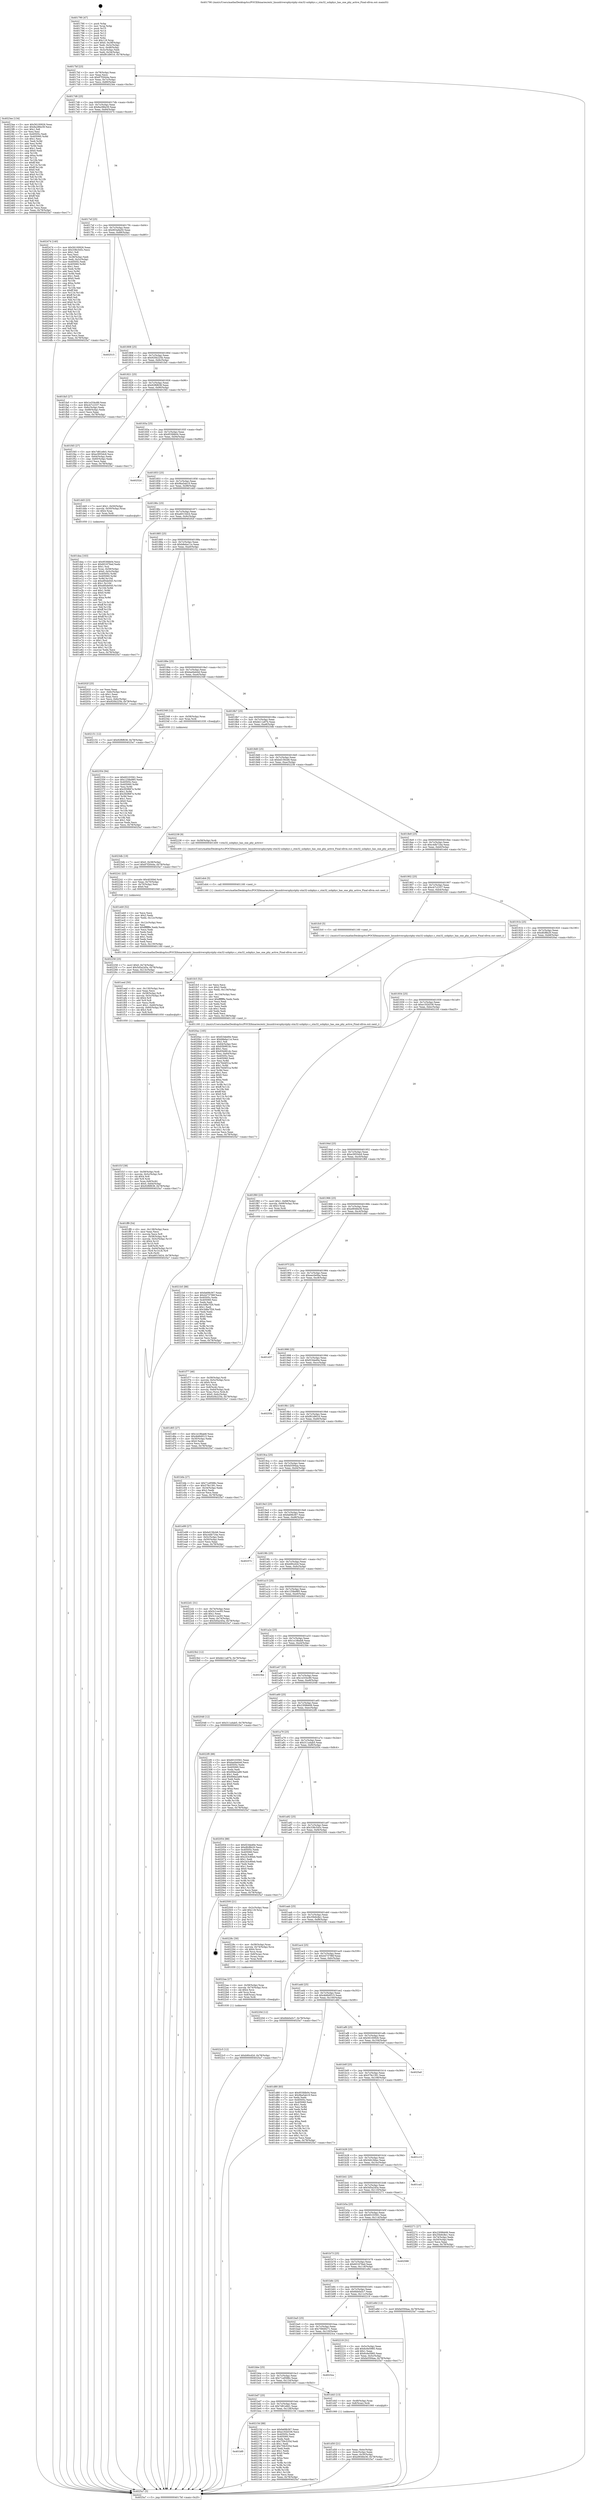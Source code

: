 digraph "0x401790" {
  label = "0x401790 (/mnt/c/Users/mathe/Desktop/tcc/POCII/binaries/extr_linuxdriversphystphy-stm32-usbphyc.c_stm32_usbphyc_has_one_phy_active_Final-ollvm.out::main(0))"
  labelloc = "t"
  node[shape=record]

  Entry [label="",width=0.3,height=0.3,shape=circle,fillcolor=black,style=filled]
  "0x4017bf" [label="{
     0x4017bf [23]\l
     | [instrs]\l
     &nbsp;&nbsp;0x4017bf \<+3\>: mov -0x78(%rbp),%eax\l
     &nbsp;&nbsp;0x4017c2 \<+2\>: mov %eax,%ecx\l
     &nbsp;&nbsp;0x4017c4 \<+6\>: sub $0x87f2644a,%ecx\l
     &nbsp;&nbsp;0x4017ca \<+3\>: mov %eax,-0x7c(%rbp)\l
     &nbsp;&nbsp;0x4017cd \<+3\>: mov %ecx,-0x80(%rbp)\l
     &nbsp;&nbsp;0x4017d0 \<+6\>: je 00000000004023ee \<main+0xc5e\>\l
  }"]
  "0x4023ee" [label="{
     0x4023ee [134]\l
     | [instrs]\l
     &nbsp;&nbsp;0x4023ee \<+5\>: mov $0x56100926,%eax\l
     &nbsp;&nbsp;0x4023f3 \<+5\>: mov $0x8a286e39,%ecx\l
     &nbsp;&nbsp;0x4023f8 \<+2\>: mov $0x1,%dl\l
     &nbsp;&nbsp;0x4023fa \<+2\>: xor %esi,%esi\l
     &nbsp;&nbsp;0x4023fc \<+7\>: mov 0x40505c,%edi\l
     &nbsp;&nbsp;0x402403 \<+8\>: mov 0x405060,%r8d\l
     &nbsp;&nbsp;0x40240b \<+3\>: sub $0x1,%esi\l
     &nbsp;&nbsp;0x40240e \<+3\>: mov %edi,%r9d\l
     &nbsp;&nbsp;0x402411 \<+3\>: add %esi,%r9d\l
     &nbsp;&nbsp;0x402414 \<+4\>: imul %r9d,%edi\l
     &nbsp;&nbsp;0x402418 \<+3\>: and $0x1,%edi\l
     &nbsp;&nbsp;0x40241b \<+3\>: cmp $0x0,%edi\l
     &nbsp;&nbsp;0x40241e \<+4\>: sete %r10b\l
     &nbsp;&nbsp;0x402422 \<+4\>: cmp $0xa,%r8d\l
     &nbsp;&nbsp;0x402426 \<+4\>: setl %r11b\l
     &nbsp;&nbsp;0x40242a \<+3\>: mov %r10b,%bl\l
     &nbsp;&nbsp;0x40242d \<+3\>: xor $0xff,%bl\l
     &nbsp;&nbsp;0x402430 \<+3\>: mov %r11b,%r14b\l
     &nbsp;&nbsp;0x402433 \<+4\>: xor $0xff,%r14b\l
     &nbsp;&nbsp;0x402437 \<+3\>: xor $0x0,%dl\l
     &nbsp;&nbsp;0x40243a \<+3\>: mov %bl,%r15b\l
     &nbsp;&nbsp;0x40243d \<+4\>: and $0x0,%r15b\l
     &nbsp;&nbsp;0x402441 \<+3\>: and %dl,%r10b\l
     &nbsp;&nbsp;0x402444 \<+3\>: mov %r14b,%r12b\l
     &nbsp;&nbsp;0x402447 \<+4\>: and $0x0,%r12b\l
     &nbsp;&nbsp;0x40244b \<+3\>: and %dl,%r11b\l
     &nbsp;&nbsp;0x40244e \<+3\>: or %r10b,%r15b\l
     &nbsp;&nbsp;0x402451 \<+3\>: or %r11b,%r12b\l
     &nbsp;&nbsp;0x402454 \<+3\>: xor %r12b,%r15b\l
     &nbsp;&nbsp;0x402457 \<+3\>: or %r14b,%bl\l
     &nbsp;&nbsp;0x40245a \<+3\>: xor $0xff,%bl\l
     &nbsp;&nbsp;0x40245d \<+3\>: or $0x0,%dl\l
     &nbsp;&nbsp;0x402460 \<+2\>: and %dl,%bl\l
     &nbsp;&nbsp;0x402462 \<+3\>: or %bl,%r15b\l
     &nbsp;&nbsp;0x402465 \<+4\>: test $0x1,%r15b\l
     &nbsp;&nbsp;0x402469 \<+3\>: cmovne %ecx,%eax\l
     &nbsp;&nbsp;0x40246c \<+3\>: mov %eax,-0x78(%rbp)\l
     &nbsp;&nbsp;0x40246f \<+5\>: jmp 00000000004025a7 \<main+0xe17\>\l
  }"]
  "0x4017d6" [label="{
     0x4017d6 [25]\l
     | [instrs]\l
     &nbsp;&nbsp;0x4017d6 \<+5\>: jmp 00000000004017db \<main+0x4b\>\l
     &nbsp;&nbsp;0x4017db \<+3\>: mov -0x7c(%rbp),%eax\l
     &nbsp;&nbsp;0x4017de \<+5\>: sub $0x8a286e39,%eax\l
     &nbsp;&nbsp;0x4017e3 \<+6\>: mov %eax,-0x84(%rbp)\l
     &nbsp;&nbsp;0x4017e9 \<+6\>: je 0000000000402474 \<main+0xce4\>\l
  }"]
  Exit [label="",width=0.3,height=0.3,shape=circle,fillcolor=black,style=filled,peripheries=2]
  "0x402474" [label="{
     0x402474 [140]\l
     | [instrs]\l
     &nbsp;&nbsp;0x402474 \<+5\>: mov $0x56100926,%eax\l
     &nbsp;&nbsp;0x402479 \<+5\>: mov $0x338c545c,%ecx\l
     &nbsp;&nbsp;0x40247e \<+2\>: mov $0x1,%dl\l
     &nbsp;&nbsp;0x402480 \<+2\>: xor %esi,%esi\l
     &nbsp;&nbsp;0x402482 \<+3\>: mov -0x38(%rbp),%edi\l
     &nbsp;&nbsp;0x402485 \<+3\>: mov %edi,-0x2c(%rbp)\l
     &nbsp;&nbsp;0x402488 \<+7\>: mov 0x40505c,%edi\l
     &nbsp;&nbsp;0x40248f \<+8\>: mov 0x405060,%r8d\l
     &nbsp;&nbsp;0x402497 \<+3\>: sub $0x1,%esi\l
     &nbsp;&nbsp;0x40249a \<+3\>: mov %edi,%r9d\l
     &nbsp;&nbsp;0x40249d \<+3\>: add %esi,%r9d\l
     &nbsp;&nbsp;0x4024a0 \<+4\>: imul %r9d,%edi\l
     &nbsp;&nbsp;0x4024a4 \<+3\>: and $0x1,%edi\l
     &nbsp;&nbsp;0x4024a7 \<+3\>: cmp $0x0,%edi\l
     &nbsp;&nbsp;0x4024aa \<+4\>: sete %r10b\l
     &nbsp;&nbsp;0x4024ae \<+4\>: cmp $0xa,%r8d\l
     &nbsp;&nbsp;0x4024b2 \<+4\>: setl %r11b\l
     &nbsp;&nbsp;0x4024b6 \<+3\>: mov %r10b,%bl\l
     &nbsp;&nbsp;0x4024b9 \<+3\>: xor $0xff,%bl\l
     &nbsp;&nbsp;0x4024bc \<+3\>: mov %r11b,%r14b\l
     &nbsp;&nbsp;0x4024bf \<+4\>: xor $0xff,%r14b\l
     &nbsp;&nbsp;0x4024c3 \<+3\>: xor $0x0,%dl\l
     &nbsp;&nbsp;0x4024c6 \<+3\>: mov %bl,%r15b\l
     &nbsp;&nbsp;0x4024c9 \<+4\>: and $0x0,%r15b\l
     &nbsp;&nbsp;0x4024cd \<+3\>: and %dl,%r10b\l
     &nbsp;&nbsp;0x4024d0 \<+3\>: mov %r14b,%r12b\l
     &nbsp;&nbsp;0x4024d3 \<+4\>: and $0x0,%r12b\l
     &nbsp;&nbsp;0x4024d7 \<+3\>: and %dl,%r11b\l
     &nbsp;&nbsp;0x4024da \<+3\>: or %r10b,%r15b\l
     &nbsp;&nbsp;0x4024dd \<+3\>: or %r11b,%r12b\l
     &nbsp;&nbsp;0x4024e0 \<+3\>: xor %r12b,%r15b\l
     &nbsp;&nbsp;0x4024e3 \<+3\>: or %r14b,%bl\l
     &nbsp;&nbsp;0x4024e6 \<+3\>: xor $0xff,%bl\l
     &nbsp;&nbsp;0x4024e9 \<+3\>: or $0x0,%dl\l
     &nbsp;&nbsp;0x4024ec \<+2\>: and %dl,%bl\l
     &nbsp;&nbsp;0x4024ee \<+3\>: or %bl,%r15b\l
     &nbsp;&nbsp;0x4024f1 \<+4\>: test $0x1,%r15b\l
     &nbsp;&nbsp;0x4024f5 \<+3\>: cmovne %ecx,%eax\l
     &nbsp;&nbsp;0x4024f8 \<+3\>: mov %eax,-0x78(%rbp)\l
     &nbsp;&nbsp;0x4024fb \<+5\>: jmp 00000000004025a7 \<main+0xe17\>\l
  }"]
  "0x4017ef" [label="{
     0x4017ef [25]\l
     | [instrs]\l
     &nbsp;&nbsp;0x4017ef \<+5\>: jmp 00000000004017f4 \<main+0x64\>\l
     &nbsp;&nbsp;0x4017f4 \<+3\>: mov -0x7c(%rbp),%eax\l
     &nbsp;&nbsp;0x4017f7 \<+5\>: sub $0x903a9a50,%eax\l
     &nbsp;&nbsp;0x4017fc \<+6\>: mov %eax,-0x88(%rbp)\l
     &nbsp;&nbsp;0x401802 \<+6\>: je 0000000000402515 \<main+0xd85\>\l
  }"]
  "0x402354" [label="{
     0x402354 [94]\l
     | [instrs]\l
     &nbsp;&nbsp;0x402354 \<+5\>: mov $0x60103561,%ecx\l
     &nbsp;&nbsp;0x402359 \<+5\>: mov $0x1258a985,%edx\l
     &nbsp;&nbsp;0x40235e \<+7\>: mov 0x40505c,%esi\l
     &nbsp;&nbsp;0x402365 \<+8\>: mov 0x405060,%r8d\l
     &nbsp;&nbsp;0x40236d \<+3\>: mov %esi,%r9d\l
     &nbsp;&nbsp;0x402370 \<+7\>: sub $0x5f2f687e,%r9d\l
     &nbsp;&nbsp;0x402377 \<+4\>: sub $0x1,%r9d\l
     &nbsp;&nbsp;0x40237b \<+7\>: add $0x5f2f687e,%r9d\l
     &nbsp;&nbsp;0x402382 \<+4\>: imul %r9d,%esi\l
     &nbsp;&nbsp;0x402386 \<+3\>: and $0x1,%esi\l
     &nbsp;&nbsp;0x402389 \<+3\>: cmp $0x0,%esi\l
     &nbsp;&nbsp;0x40238c \<+4\>: sete %r10b\l
     &nbsp;&nbsp;0x402390 \<+4\>: cmp $0xa,%r8d\l
     &nbsp;&nbsp;0x402394 \<+4\>: setl %r11b\l
     &nbsp;&nbsp;0x402398 \<+3\>: mov %r10b,%bl\l
     &nbsp;&nbsp;0x40239b \<+3\>: and %r11b,%bl\l
     &nbsp;&nbsp;0x40239e \<+3\>: xor %r11b,%r10b\l
     &nbsp;&nbsp;0x4023a1 \<+3\>: or %r10b,%bl\l
     &nbsp;&nbsp;0x4023a4 \<+3\>: test $0x1,%bl\l
     &nbsp;&nbsp;0x4023a7 \<+3\>: cmovne %edx,%ecx\l
     &nbsp;&nbsp;0x4023aa \<+3\>: mov %ecx,-0x78(%rbp)\l
     &nbsp;&nbsp;0x4023ad \<+5\>: jmp 00000000004025a7 \<main+0xe17\>\l
  }"]
  "0x402515" [label="{
     0x402515\l
  }", style=dashed]
  "0x401808" [label="{
     0x401808 [25]\l
     | [instrs]\l
     &nbsp;&nbsp;0x401808 \<+5\>: jmp 000000000040180d \<main+0x7d\>\l
     &nbsp;&nbsp;0x40180d \<+3\>: mov -0x7c(%rbp),%eax\l
     &nbsp;&nbsp;0x401810 \<+5\>: sub $0x920b225b,%eax\l
     &nbsp;&nbsp;0x401815 \<+6\>: mov %eax,-0x8c(%rbp)\l
     &nbsp;&nbsp;0x40181b \<+6\>: je 0000000000401fa5 \<main+0x815\>\l
  }"]
  "0x4022c5" [label="{
     0x4022c5 [12]\l
     | [instrs]\l
     &nbsp;&nbsp;0x4022c5 \<+7\>: movl $0xb90cd2d,-0x78(%rbp)\l
     &nbsp;&nbsp;0x4022cc \<+5\>: jmp 00000000004025a7 \<main+0xe17\>\l
  }"]
  "0x401fa5" [label="{
     0x401fa5 [27]\l
     | [instrs]\l
     &nbsp;&nbsp;0x401fa5 \<+5\>: mov $0x1e334c89,%eax\l
     &nbsp;&nbsp;0x401faa \<+5\>: mov $0xcb7c2337,%ecx\l
     &nbsp;&nbsp;0x401faf \<+3\>: mov -0x6c(%rbp),%edx\l
     &nbsp;&nbsp;0x401fb2 \<+3\>: cmp -0x68(%rbp),%edx\l
     &nbsp;&nbsp;0x401fb5 \<+3\>: cmovl %ecx,%eax\l
     &nbsp;&nbsp;0x401fb8 \<+3\>: mov %eax,-0x78(%rbp)\l
     &nbsp;&nbsp;0x401fbb \<+5\>: jmp 00000000004025a7 \<main+0xe17\>\l
  }"]
  "0x401821" [label="{
     0x401821 [25]\l
     | [instrs]\l
     &nbsp;&nbsp;0x401821 \<+5\>: jmp 0000000000401826 \<main+0x96\>\l
     &nbsp;&nbsp;0x401826 \<+3\>: mov -0x7c(%rbp),%eax\l
     &nbsp;&nbsp;0x401829 \<+5\>: sub $0x92f6f638,%eax\l
     &nbsp;&nbsp;0x40182e \<+6\>: mov %eax,-0x90(%rbp)\l
     &nbsp;&nbsp;0x401834 \<+6\>: je 0000000000401f45 \<main+0x7b5\>\l
  }"]
  "0x4022aa" [label="{
     0x4022aa [27]\l
     | [instrs]\l
     &nbsp;&nbsp;0x4022aa \<+4\>: mov -0x58(%rbp),%rax\l
     &nbsp;&nbsp;0x4022ae \<+4\>: movslq -0x74(%rbp),%rcx\l
     &nbsp;&nbsp;0x4022b2 \<+4\>: shl $0x4,%rcx\l
     &nbsp;&nbsp;0x4022b6 \<+3\>: add %rcx,%rax\l
     &nbsp;&nbsp;0x4022b9 \<+4\>: mov 0x8(%rax),%rax\l
     &nbsp;&nbsp;0x4022bd \<+3\>: mov %rax,%rdi\l
     &nbsp;&nbsp;0x4022c0 \<+5\>: call 0000000000401030 \<free@plt\>\l
     | [calls]\l
     &nbsp;&nbsp;0x401030 \{1\} (unknown)\l
  }"]
  "0x401f45" [label="{
     0x401f45 [27]\l
     | [instrs]\l
     &nbsp;&nbsp;0x401f45 \<+5\>: mov $0x7d81e8d1,%eax\l
     &nbsp;&nbsp;0x401f4a \<+5\>: mov $0xe3955dc6,%ecx\l
     &nbsp;&nbsp;0x401f4f \<+3\>: mov -0x64(%rbp),%edx\l
     &nbsp;&nbsp;0x401f52 \<+3\>: cmp -0x60(%rbp),%edx\l
     &nbsp;&nbsp;0x401f55 \<+3\>: cmovl %ecx,%eax\l
     &nbsp;&nbsp;0x401f58 \<+3\>: mov %eax,-0x78(%rbp)\l
     &nbsp;&nbsp;0x401f5b \<+5\>: jmp 00000000004025a7 \<main+0xe17\>\l
  }"]
  "0x40183a" [label="{
     0x40183a [25]\l
     | [instrs]\l
     &nbsp;&nbsp;0x40183a \<+5\>: jmp 000000000040183f \<main+0xaf\>\l
     &nbsp;&nbsp;0x40183f \<+3\>: mov -0x7c(%rbp),%eax\l
     &nbsp;&nbsp;0x401842 \<+5\>: sub $0x953fdb04,%eax\l
     &nbsp;&nbsp;0x401847 \<+6\>: mov %eax,-0x94(%rbp)\l
     &nbsp;&nbsp;0x40184d \<+6\>: je 000000000040252d \<main+0xd9d\>\l
  }"]
  "0x402258" [label="{
     0x402258 [25]\l
     | [instrs]\l
     &nbsp;&nbsp;0x402258 \<+7\>: movl $0x0,-0x74(%rbp)\l
     &nbsp;&nbsp;0x40225f \<+7\>: movl $0x5d5a245a,-0x78(%rbp)\l
     &nbsp;&nbsp;0x402266 \<+6\>: mov %eax,-0x13c(%rbp)\l
     &nbsp;&nbsp;0x40226c \<+5\>: jmp 00000000004025a7 \<main+0xe17\>\l
  }"]
  "0x40252d" [label="{
     0x40252d\l
  }", style=dashed]
  "0x401853" [label="{
     0x401853 [25]\l
     | [instrs]\l
     &nbsp;&nbsp;0x401853 \<+5\>: jmp 0000000000401858 \<main+0xc8\>\l
     &nbsp;&nbsp;0x401858 \<+3\>: mov -0x7c(%rbp),%eax\l
     &nbsp;&nbsp;0x40185b \<+5\>: sub $0x9ba5ab19,%eax\l
     &nbsp;&nbsp;0x401860 \<+6\>: mov %eax,-0x98(%rbp)\l
     &nbsp;&nbsp;0x401866 \<+6\>: je 0000000000401dd3 \<main+0x643\>\l
  }"]
  "0x402241" [label="{
     0x402241 [23]\l
     | [instrs]\l
     &nbsp;&nbsp;0x402241 \<+10\>: movabs $0x4030b6,%rdi\l
     &nbsp;&nbsp;0x40224b \<+3\>: mov %eax,-0x70(%rbp)\l
     &nbsp;&nbsp;0x40224e \<+3\>: mov -0x70(%rbp),%esi\l
     &nbsp;&nbsp;0x402251 \<+2\>: mov $0x0,%al\l
     &nbsp;&nbsp;0x402253 \<+5\>: call 0000000000401040 \<printf@plt\>\l
     | [calls]\l
     &nbsp;&nbsp;0x401040 \{1\} (unknown)\l
  }"]
  "0x401dd3" [label="{
     0x401dd3 [23]\l
     | [instrs]\l
     &nbsp;&nbsp;0x401dd3 \<+7\>: movl $0x1,-0x50(%rbp)\l
     &nbsp;&nbsp;0x401dda \<+4\>: movslq -0x50(%rbp),%rax\l
     &nbsp;&nbsp;0x401dde \<+4\>: shl $0x4,%rax\l
     &nbsp;&nbsp;0x401de2 \<+3\>: mov %rax,%rdi\l
     &nbsp;&nbsp;0x401de5 \<+5\>: call 0000000000401050 \<malloc@plt\>\l
     | [calls]\l
     &nbsp;&nbsp;0x401050 \{1\} (unknown)\l
  }"]
  "0x40186c" [label="{
     0x40186c [25]\l
     | [instrs]\l
     &nbsp;&nbsp;0x40186c \<+5\>: jmp 0000000000401871 \<main+0xe1\>\l
     &nbsp;&nbsp;0x401871 \<+3\>: mov -0x7c(%rbp),%eax\l
     &nbsp;&nbsp;0x401874 \<+5\>: sub $0xa6015d24,%eax\l
     &nbsp;&nbsp;0x401879 \<+6\>: mov %eax,-0x9c(%rbp)\l
     &nbsp;&nbsp;0x40187f \<+6\>: je 000000000040202f \<main+0x89f\>\l
  }"]
  "0x401bf0" [label="{
     0x401bf0\l
  }", style=dashed]
  "0x40202f" [label="{
     0x40202f [25]\l
     | [instrs]\l
     &nbsp;&nbsp;0x40202f \<+2\>: xor %eax,%eax\l
     &nbsp;&nbsp;0x402031 \<+3\>: mov -0x6c(%rbp),%ecx\l
     &nbsp;&nbsp;0x402034 \<+3\>: sub $0x1,%eax\l
     &nbsp;&nbsp;0x402037 \<+2\>: sub %eax,%ecx\l
     &nbsp;&nbsp;0x402039 \<+3\>: mov %ecx,-0x6c(%rbp)\l
     &nbsp;&nbsp;0x40203c \<+7\>: movl $0x920b225b,-0x78(%rbp)\l
     &nbsp;&nbsp;0x402043 \<+5\>: jmp 00000000004025a7 \<main+0xe17\>\l
  }"]
  "0x401885" [label="{
     0x401885 [25]\l
     | [instrs]\l
     &nbsp;&nbsp;0x401885 \<+5\>: jmp 000000000040188a \<main+0xfa\>\l
     &nbsp;&nbsp;0x40188a \<+3\>: mov -0x7c(%rbp),%eax\l
     &nbsp;&nbsp;0x40188d \<+5\>: sub $0xb8eba11e,%eax\l
     &nbsp;&nbsp;0x401892 \<+6\>: mov %eax,-0xa0(%rbp)\l
     &nbsp;&nbsp;0x401898 \<+6\>: je 0000000000402151 \<main+0x9c1\>\l
  }"]
  "0x40215d" [label="{
     0x40215d [88]\l
     | [instrs]\l
     &nbsp;&nbsp;0x40215d \<+5\>: mov $0xfa69b367,%eax\l
     &nbsp;&nbsp;0x402162 \<+5\>: mov $0xe192b536,%ecx\l
     &nbsp;&nbsp;0x402167 \<+7\>: mov 0x40505c,%edx\l
     &nbsp;&nbsp;0x40216e \<+7\>: mov 0x405060,%esi\l
     &nbsp;&nbsp;0x402175 \<+2\>: mov %edx,%edi\l
     &nbsp;&nbsp;0x402177 \<+6\>: sub $0x759c535d,%edi\l
     &nbsp;&nbsp;0x40217d \<+3\>: sub $0x1,%edi\l
     &nbsp;&nbsp;0x402180 \<+6\>: add $0x759c535d,%edi\l
     &nbsp;&nbsp;0x402186 \<+3\>: imul %edi,%edx\l
     &nbsp;&nbsp;0x402189 \<+3\>: and $0x1,%edx\l
     &nbsp;&nbsp;0x40218c \<+3\>: cmp $0x0,%edx\l
     &nbsp;&nbsp;0x40218f \<+4\>: sete %r8b\l
     &nbsp;&nbsp;0x402193 \<+3\>: cmp $0xa,%esi\l
     &nbsp;&nbsp;0x402196 \<+4\>: setl %r9b\l
     &nbsp;&nbsp;0x40219a \<+3\>: mov %r8b,%r10b\l
     &nbsp;&nbsp;0x40219d \<+3\>: and %r9b,%r10b\l
     &nbsp;&nbsp;0x4021a0 \<+3\>: xor %r9b,%r8b\l
     &nbsp;&nbsp;0x4021a3 \<+3\>: or %r8b,%r10b\l
     &nbsp;&nbsp;0x4021a6 \<+4\>: test $0x1,%r10b\l
     &nbsp;&nbsp;0x4021aa \<+3\>: cmovne %ecx,%eax\l
     &nbsp;&nbsp;0x4021ad \<+3\>: mov %eax,-0x78(%rbp)\l
     &nbsp;&nbsp;0x4021b0 \<+5\>: jmp 00000000004025a7 \<main+0xe17\>\l
  }"]
  "0x402151" [label="{
     0x402151 [12]\l
     | [instrs]\l
     &nbsp;&nbsp;0x402151 \<+7\>: movl $0x92f6f638,-0x78(%rbp)\l
     &nbsp;&nbsp;0x402158 \<+5\>: jmp 00000000004025a7 \<main+0xe17\>\l
  }"]
  "0x40189e" [label="{
     0x40189e [25]\l
     | [instrs]\l
     &nbsp;&nbsp;0x40189e \<+5\>: jmp 00000000004018a3 \<main+0x113\>\l
     &nbsp;&nbsp;0x4018a3 \<+3\>: mov -0x7c(%rbp),%eax\l
     &nbsp;&nbsp;0x4018a6 \<+5\>: sub $0xbad4eb4d,%eax\l
     &nbsp;&nbsp;0x4018ab \<+6\>: mov %eax,-0xa4(%rbp)\l
     &nbsp;&nbsp;0x4018b1 \<+6\>: je 0000000000402348 \<main+0xbb8\>\l
  }"]
  "0x401ff9" [label="{
     0x401ff9 [54]\l
     | [instrs]\l
     &nbsp;&nbsp;0x401ff9 \<+6\>: mov -0x138(%rbp),%ecx\l
     &nbsp;&nbsp;0x401fff \<+3\>: imul %eax,%ecx\l
     &nbsp;&nbsp;0x402002 \<+3\>: movslq %ecx,%r8\l
     &nbsp;&nbsp;0x402005 \<+4\>: mov -0x58(%rbp),%r9\l
     &nbsp;&nbsp;0x402009 \<+4\>: movslq -0x5c(%rbp),%r10\l
     &nbsp;&nbsp;0x40200d \<+4\>: shl $0x4,%r10\l
     &nbsp;&nbsp;0x402011 \<+3\>: add %r10,%r9\l
     &nbsp;&nbsp;0x402014 \<+4\>: mov 0x8(%r9),%r9\l
     &nbsp;&nbsp;0x402018 \<+4\>: movslq -0x64(%rbp),%r10\l
     &nbsp;&nbsp;0x40201c \<+4\>: mov (%r9,%r10,8),%r9\l
     &nbsp;&nbsp;0x402020 \<+3\>: mov %r8,(%r9)\l
     &nbsp;&nbsp;0x402023 \<+7\>: movl $0xa6015d24,-0x78(%rbp)\l
     &nbsp;&nbsp;0x40202a \<+5\>: jmp 00000000004025a7 \<main+0xe17\>\l
  }"]
  "0x402348" [label="{
     0x402348 [12]\l
     | [instrs]\l
     &nbsp;&nbsp;0x402348 \<+4\>: mov -0x58(%rbp),%rax\l
     &nbsp;&nbsp;0x40234c \<+3\>: mov %rax,%rdi\l
     &nbsp;&nbsp;0x40234f \<+5\>: call 0000000000401030 \<free@plt\>\l
     | [calls]\l
     &nbsp;&nbsp;0x401030 \{1\} (unknown)\l
  }"]
  "0x4018b7" [label="{
     0x4018b7 [25]\l
     | [instrs]\l
     &nbsp;&nbsp;0x4018b7 \<+5\>: jmp 00000000004018bc \<main+0x12c\>\l
     &nbsp;&nbsp;0x4018bc \<+3\>: mov -0x7c(%rbp),%eax\l
     &nbsp;&nbsp;0x4018bf \<+5\>: sub $0xbb11a87b,%eax\l
     &nbsp;&nbsp;0x4018c4 \<+6\>: mov %eax,-0xa8(%rbp)\l
     &nbsp;&nbsp;0x4018ca \<+6\>: je 00000000004023db \<main+0xc4b\>\l
  }"]
  "0x401fc5" [label="{
     0x401fc5 [52]\l
     | [instrs]\l
     &nbsp;&nbsp;0x401fc5 \<+2\>: xor %ecx,%ecx\l
     &nbsp;&nbsp;0x401fc7 \<+5\>: mov $0x2,%edx\l
     &nbsp;&nbsp;0x401fcc \<+6\>: mov %edx,-0x134(%rbp)\l
     &nbsp;&nbsp;0x401fd2 \<+1\>: cltd\l
     &nbsp;&nbsp;0x401fd3 \<+6\>: mov -0x134(%rbp),%esi\l
     &nbsp;&nbsp;0x401fd9 \<+2\>: idiv %esi\l
     &nbsp;&nbsp;0x401fdb \<+6\>: imul $0xfffffffe,%edx,%edx\l
     &nbsp;&nbsp;0x401fe1 \<+2\>: mov %ecx,%edi\l
     &nbsp;&nbsp;0x401fe3 \<+2\>: sub %edx,%edi\l
     &nbsp;&nbsp;0x401fe5 \<+2\>: mov %ecx,%edx\l
     &nbsp;&nbsp;0x401fe7 \<+3\>: sub $0x1,%edx\l
     &nbsp;&nbsp;0x401fea \<+2\>: add %edx,%edi\l
     &nbsp;&nbsp;0x401fec \<+2\>: sub %edi,%ecx\l
     &nbsp;&nbsp;0x401fee \<+6\>: mov %ecx,-0x138(%rbp)\l
     &nbsp;&nbsp;0x401ff4 \<+5\>: call 0000000000401160 \<next_i\>\l
     | [calls]\l
     &nbsp;&nbsp;0x401160 \{1\} (/mnt/c/Users/mathe/Desktop/tcc/POCII/binaries/extr_linuxdriversphystphy-stm32-usbphyc.c_stm32_usbphyc_has_one_phy_active_Final-ollvm.out::next_i)\l
  }"]
  "0x4023db" [label="{
     0x4023db [19]\l
     | [instrs]\l
     &nbsp;&nbsp;0x4023db \<+7\>: movl $0x0,-0x38(%rbp)\l
     &nbsp;&nbsp;0x4023e2 \<+7\>: movl $0x87f2644a,-0x78(%rbp)\l
     &nbsp;&nbsp;0x4023e9 \<+5\>: jmp 00000000004025a7 \<main+0xe17\>\l
  }"]
  "0x4018d0" [label="{
     0x4018d0 [25]\l
     | [instrs]\l
     &nbsp;&nbsp;0x4018d0 \<+5\>: jmp 00000000004018d5 \<main+0x145\>\l
     &nbsp;&nbsp;0x4018d5 \<+3\>: mov -0x7c(%rbp),%eax\l
     &nbsp;&nbsp;0x4018d8 \<+5\>: sub $0xbd156cb6,%eax\l
     &nbsp;&nbsp;0x4018dd \<+6\>: mov %eax,-0xac(%rbp)\l
     &nbsp;&nbsp;0x4018e3 \<+6\>: je 0000000000402238 \<main+0xaa8\>\l
  }"]
  "0x401f77" [label="{
     0x401f77 [46]\l
     | [instrs]\l
     &nbsp;&nbsp;0x401f77 \<+4\>: mov -0x58(%rbp),%rdi\l
     &nbsp;&nbsp;0x401f7b \<+4\>: movslq -0x5c(%rbp),%rcx\l
     &nbsp;&nbsp;0x401f7f \<+4\>: shl $0x4,%rcx\l
     &nbsp;&nbsp;0x401f83 \<+3\>: add %rcx,%rdi\l
     &nbsp;&nbsp;0x401f86 \<+4\>: mov 0x8(%rdi),%rcx\l
     &nbsp;&nbsp;0x401f8a \<+4\>: movslq -0x64(%rbp),%rdi\l
     &nbsp;&nbsp;0x401f8e \<+4\>: mov %rax,(%rcx,%rdi,8)\l
     &nbsp;&nbsp;0x401f92 \<+7\>: movl $0x0,-0x6c(%rbp)\l
     &nbsp;&nbsp;0x401f99 \<+7\>: movl $0x920b225b,-0x78(%rbp)\l
     &nbsp;&nbsp;0x401fa0 \<+5\>: jmp 00000000004025a7 \<main+0xe17\>\l
  }"]
  "0x402238" [label="{
     0x402238 [9]\l
     | [instrs]\l
     &nbsp;&nbsp;0x402238 \<+4\>: mov -0x58(%rbp),%rdi\l
     &nbsp;&nbsp;0x40223c \<+5\>: call 0000000000401400 \<stm32_usbphyc_has_one_phy_active\>\l
     | [calls]\l
     &nbsp;&nbsp;0x401400 \{1\} (/mnt/c/Users/mathe/Desktop/tcc/POCII/binaries/extr_linuxdriversphystphy-stm32-usbphyc.c_stm32_usbphyc_has_one_phy_active_Final-ollvm.out::stm32_usbphyc_has_one_phy_active)\l
  }"]
  "0x4018e9" [label="{
     0x4018e9 [25]\l
     | [instrs]\l
     &nbsp;&nbsp;0x4018e9 \<+5\>: jmp 00000000004018ee \<main+0x15e\>\l
     &nbsp;&nbsp;0x4018ee \<+3\>: mov -0x7c(%rbp),%eax\l
     &nbsp;&nbsp;0x4018f1 \<+5\>: sub $0xc4db724a,%eax\l
     &nbsp;&nbsp;0x4018f6 \<+6\>: mov %eax,-0xb0(%rbp)\l
     &nbsp;&nbsp;0x4018fc \<+6\>: je 0000000000401eb4 \<main+0x724\>\l
  }"]
  "0x401f1f" [label="{
     0x401f1f [38]\l
     | [instrs]\l
     &nbsp;&nbsp;0x401f1f \<+4\>: mov -0x58(%rbp),%rdi\l
     &nbsp;&nbsp;0x401f23 \<+4\>: movslq -0x5c(%rbp),%r8\l
     &nbsp;&nbsp;0x401f27 \<+4\>: shl $0x4,%r8\l
     &nbsp;&nbsp;0x401f2b \<+3\>: add %r8,%rdi\l
     &nbsp;&nbsp;0x401f2e \<+4\>: mov %rax,0x8(%rdi)\l
     &nbsp;&nbsp;0x401f32 \<+7\>: movl $0x0,-0x64(%rbp)\l
     &nbsp;&nbsp;0x401f39 \<+7\>: movl $0x92f6f638,-0x78(%rbp)\l
     &nbsp;&nbsp;0x401f40 \<+5\>: jmp 00000000004025a7 \<main+0xe17\>\l
  }"]
  "0x401eb4" [label="{
     0x401eb4 [5]\l
     | [instrs]\l
     &nbsp;&nbsp;0x401eb4 \<+5\>: call 0000000000401160 \<next_i\>\l
     | [calls]\l
     &nbsp;&nbsp;0x401160 \{1\} (/mnt/c/Users/mathe/Desktop/tcc/POCII/binaries/extr_linuxdriversphystphy-stm32-usbphyc.c_stm32_usbphyc_has_one_phy_active_Final-ollvm.out::next_i)\l
  }"]
  "0x401902" [label="{
     0x401902 [25]\l
     | [instrs]\l
     &nbsp;&nbsp;0x401902 \<+5\>: jmp 0000000000401907 \<main+0x177\>\l
     &nbsp;&nbsp;0x401907 \<+3\>: mov -0x7c(%rbp),%eax\l
     &nbsp;&nbsp;0x40190a \<+5\>: sub $0xcb7c2337,%eax\l
     &nbsp;&nbsp;0x40190f \<+6\>: mov %eax,-0xb4(%rbp)\l
     &nbsp;&nbsp;0x401915 \<+6\>: je 0000000000401fc0 \<main+0x830\>\l
  }"]
  "0x401eed" [label="{
     0x401eed [50]\l
     | [instrs]\l
     &nbsp;&nbsp;0x401eed \<+6\>: mov -0x130(%rbp),%ecx\l
     &nbsp;&nbsp;0x401ef3 \<+3\>: imul %eax,%ecx\l
     &nbsp;&nbsp;0x401ef6 \<+4\>: mov -0x58(%rbp),%r8\l
     &nbsp;&nbsp;0x401efa \<+4\>: movslq -0x5c(%rbp),%r9\l
     &nbsp;&nbsp;0x401efe \<+4\>: shl $0x4,%r9\l
     &nbsp;&nbsp;0x401f02 \<+3\>: add %r9,%r8\l
     &nbsp;&nbsp;0x401f05 \<+3\>: mov %ecx,(%r8)\l
     &nbsp;&nbsp;0x401f08 \<+7\>: movl $0x1,-0x60(%rbp)\l
     &nbsp;&nbsp;0x401f0f \<+4\>: movslq -0x60(%rbp),%r8\l
     &nbsp;&nbsp;0x401f13 \<+4\>: shl $0x3,%r8\l
     &nbsp;&nbsp;0x401f17 \<+3\>: mov %r8,%rdi\l
     &nbsp;&nbsp;0x401f1a \<+5\>: call 0000000000401050 \<malloc@plt\>\l
     | [calls]\l
     &nbsp;&nbsp;0x401050 \{1\} (unknown)\l
  }"]
  "0x401fc0" [label="{
     0x401fc0 [5]\l
     | [instrs]\l
     &nbsp;&nbsp;0x401fc0 \<+5\>: call 0000000000401160 \<next_i\>\l
     | [calls]\l
     &nbsp;&nbsp;0x401160 \{1\} (/mnt/c/Users/mathe/Desktop/tcc/POCII/binaries/extr_linuxdriversphystphy-stm32-usbphyc.c_stm32_usbphyc_has_one_phy_active_Final-ollvm.out::next_i)\l
  }"]
  "0x40191b" [label="{
     0x40191b [25]\l
     | [instrs]\l
     &nbsp;&nbsp;0x40191b \<+5\>: jmp 0000000000401920 \<main+0x190\>\l
     &nbsp;&nbsp;0x401920 \<+3\>: mov -0x7c(%rbp),%eax\l
     &nbsp;&nbsp;0x401923 \<+5\>: sub $0xdfcf8b20,%eax\l
     &nbsp;&nbsp;0x401928 \<+6\>: mov %eax,-0xb8(%rbp)\l
     &nbsp;&nbsp;0x40192e \<+6\>: je 00000000004020ac \<main+0x91c\>\l
  }"]
  "0x401eb9" [label="{
     0x401eb9 [52]\l
     | [instrs]\l
     &nbsp;&nbsp;0x401eb9 \<+2\>: xor %ecx,%ecx\l
     &nbsp;&nbsp;0x401ebb \<+5\>: mov $0x2,%edx\l
     &nbsp;&nbsp;0x401ec0 \<+6\>: mov %edx,-0x12c(%rbp)\l
     &nbsp;&nbsp;0x401ec6 \<+1\>: cltd\l
     &nbsp;&nbsp;0x401ec7 \<+6\>: mov -0x12c(%rbp),%esi\l
     &nbsp;&nbsp;0x401ecd \<+2\>: idiv %esi\l
     &nbsp;&nbsp;0x401ecf \<+6\>: imul $0xfffffffe,%edx,%edx\l
     &nbsp;&nbsp;0x401ed5 \<+2\>: mov %ecx,%edi\l
     &nbsp;&nbsp;0x401ed7 \<+2\>: sub %edx,%edi\l
     &nbsp;&nbsp;0x401ed9 \<+2\>: mov %ecx,%edx\l
     &nbsp;&nbsp;0x401edb \<+3\>: sub $0x1,%edx\l
     &nbsp;&nbsp;0x401ede \<+2\>: add %edx,%edi\l
     &nbsp;&nbsp;0x401ee0 \<+2\>: sub %edi,%ecx\l
     &nbsp;&nbsp;0x401ee2 \<+6\>: mov %ecx,-0x130(%rbp)\l
     &nbsp;&nbsp;0x401ee8 \<+5\>: call 0000000000401160 \<next_i\>\l
     | [calls]\l
     &nbsp;&nbsp;0x401160 \{1\} (/mnt/c/Users/mathe/Desktop/tcc/POCII/binaries/extr_linuxdriversphystphy-stm32-usbphyc.c_stm32_usbphyc_has_one_phy_active_Final-ollvm.out::next_i)\l
  }"]
  "0x4020ac" [label="{
     0x4020ac [165]\l
     | [instrs]\l
     &nbsp;&nbsp;0x4020ac \<+5\>: mov $0xf23ded0e,%eax\l
     &nbsp;&nbsp;0x4020b1 \<+5\>: mov $0xb8eba11e,%ecx\l
     &nbsp;&nbsp;0x4020b6 \<+2\>: mov $0x1,%dl\l
     &nbsp;&nbsp;0x4020b8 \<+3\>: mov -0x64(%rbp),%esi\l
     &nbsp;&nbsp;0x4020bb \<+6\>: sub $0x93b981dc,%esi\l
     &nbsp;&nbsp;0x4020c1 \<+3\>: add $0x1,%esi\l
     &nbsp;&nbsp;0x4020c4 \<+6\>: add $0x93b981dc,%esi\l
     &nbsp;&nbsp;0x4020ca \<+3\>: mov %esi,-0x64(%rbp)\l
     &nbsp;&nbsp;0x4020cd \<+7\>: mov 0x40505c,%esi\l
     &nbsp;&nbsp;0x4020d4 \<+7\>: mov 0x405060,%edi\l
     &nbsp;&nbsp;0x4020db \<+3\>: mov %esi,%r8d\l
     &nbsp;&nbsp;0x4020de \<+7\>: sub $0x76d4f31a,%r8d\l
     &nbsp;&nbsp;0x4020e5 \<+4\>: sub $0x1,%r8d\l
     &nbsp;&nbsp;0x4020e9 \<+7\>: add $0x76d4f31a,%r8d\l
     &nbsp;&nbsp;0x4020f0 \<+4\>: imul %r8d,%esi\l
     &nbsp;&nbsp;0x4020f4 \<+3\>: and $0x1,%esi\l
     &nbsp;&nbsp;0x4020f7 \<+3\>: cmp $0x0,%esi\l
     &nbsp;&nbsp;0x4020fa \<+4\>: sete %r9b\l
     &nbsp;&nbsp;0x4020fe \<+3\>: cmp $0xa,%edi\l
     &nbsp;&nbsp;0x402101 \<+4\>: setl %r10b\l
     &nbsp;&nbsp;0x402105 \<+3\>: mov %r9b,%r11b\l
     &nbsp;&nbsp;0x402108 \<+4\>: xor $0xff,%r11b\l
     &nbsp;&nbsp;0x40210c \<+3\>: mov %r10b,%bl\l
     &nbsp;&nbsp;0x40210f \<+3\>: xor $0xff,%bl\l
     &nbsp;&nbsp;0x402112 \<+3\>: xor $0x0,%dl\l
     &nbsp;&nbsp;0x402115 \<+3\>: mov %r11b,%r14b\l
     &nbsp;&nbsp;0x402118 \<+4\>: and $0x0,%r14b\l
     &nbsp;&nbsp;0x40211c \<+3\>: and %dl,%r9b\l
     &nbsp;&nbsp;0x40211f \<+3\>: mov %bl,%r15b\l
     &nbsp;&nbsp;0x402122 \<+4\>: and $0x0,%r15b\l
     &nbsp;&nbsp;0x402126 \<+3\>: and %dl,%r10b\l
     &nbsp;&nbsp;0x402129 \<+3\>: or %r9b,%r14b\l
     &nbsp;&nbsp;0x40212c \<+3\>: or %r10b,%r15b\l
     &nbsp;&nbsp;0x40212f \<+3\>: xor %r15b,%r14b\l
     &nbsp;&nbsp;0x402132 \<+3\>: or %bl,%r11b\l
     &nbsp;&nbsp;0x402135 \<+4\>: xor $0xff,%r11b\l
     &nbsp;&nbsp;0x402139 \<+3\>: or $0x0,%dl\l
     &nbsp;&nbsp;0x40213c \<+3\>: and %dl,%r11b\l
     &nbsp;&nbsp;0x40213f \<+3\>: or %r11b,%r14b\l
     &nbsp;&nbsp;0x402142 \<+4\>: test $0x1,%r14b\l
     &nbsp;&nbsp;0x402146 \<+3\>: cmovne %ecx,%eax\l
     &nbsp;&nbsp;0x402149 \<+3\>: mov %eax,-0x78(%rbp)\l
     &nbsp;&nbsp;0x40214c \<+5\>: jmp 00000000004025a7 \<main+0xe17\>\l
  }"]
  "0x401934" [label="{
     0x401934 [25]\l
     | [instrs]\l
     &nbsp;&nbsp;0x401934 \<+5\>: jmp 0000000000401939 \<main+0x1a9\>\l
     &nbsp;&nbsp;0x401939 \<+3\>: mov -0x7c(%rbp),%eax\l
     &nbsp;&nbsp;0x40193c \<+5\>: sub $0xe192b536,%eax\l
     &nbsp;&nbsp;0x401941 \<+6\>: mov %eax,-0xbc(%rbp)\l
     &nbsp;&nbsp;0x401947 \<+6\>: je 00000000004021b5 \<main+0xa25\>\l
  }"]
  "0x401dea" [label="{
     0x401dea [163]\l
     | [instrs]\l
     &nbsp;&nbsp;0x401dea \<+5\>: mov $0x953fdb04,%ecx\l
     &nbsp;&nbsp;0x401def \<+5\>: mov $0x601676ed,%edx\l
     &nbsp;&nbsp;0x401df4 \<+3\>: mov $0x1,%sil\l
     &nbsp;&nbsp;0x401df7 \<+4\>: mov %rax,-0x58(%rbp)\l
     &nbsp;&nbsp;0x401dfb \<+7\>: movl $0x0,-0x5c(%rbp)\l
     &nbsp;&nbsp;0x401e02 \<+8\>: mov 0x40505c,%r8d\l
     &nbsp;&nbsp;0x401e0a \<+8\>: mov 0x405060,%r9d\l
     &nbsp;&nbsp;0x401e12 \<+3\>: mov %r8d,%r10d\l
     &nbsp;&nbsp;0x401e15 \<+7\>: sub $0xe85de045,%r10d\l
     &nbsp;&nbsp;0x401e1c \<+4\>: sub $0x1,%r10d\l
     &nbsp;&nbsp;0x401e20 \<+7\>: add $0xe85de045,%r10d\l
     &nbsp;&nbsp;0x401e27 \<+4\>: imul %r10d,%r8d\l
     &nbsp;&nbsp;0x401e2b \<+4\>: and $0x1,%r8d\l
     &nbsp;&nbsp;0x401e2f \<+4\>: cmp $0x0,%r8d\l
     &nbsp;&nbsp;0x401e33 \<+4\>: sete %r11b\l
     &nbsp;&nbsp;0x401e37 \<+4\>: cmp $0xa,%r9d\l
     &nbsp;&nbsp;0x401e3b \<+3\>: setl %bl\l
     &nbsp;&nbsp;0x401e3e \<+3\>: mov %r11b,%r14b\l
     &nbsp;&nbsp;0x401e41 \<+4\>: xor $0xff,%r14b\l
     &nbsp;&nbsp;0x401e45 \<+3\>: mov %bl,%r15b\l
     &nbsp;&nbsp;0x401e48 \<+4\>: xor $0xff,%r15b\l
     &nbsp;&nbsp;0x401e4c \<+4\>: xor $0x1,%sil\l
     &nbsp;&nbsp;0x401e50 \<+3\>: mov %r14b,%r12b\l
     &nbsp;&nbsp;0x401e53 \<+4\>: and $0xff,%r12b\l
     &nbsp;&nbsp;0x401e57 \<+3\>: and %sil,%r11b\l
     &nbsp;&nbsp;0x401e5a \<+3\>: mov %r15b,%r13b\l
     &nbsp;&nbsp;0x401e5d \<+4\>: and $0xff,%r13b\l
     &nbsp;&nbsp;0x401e61 \<+3\>: and %sil,%bl\l
     &nbsp;&nbsp;0x401e64 \<+3\>: or %r11b,%r12b\l
     &nbsp;&nbsp;0x401e67 \<+3\>: or %bl,%r13b\l
     &nbsp;&nbsp;0x401e6a \<+3\>: xor %r13b,%r12b\l
     &nbsp;&nbsp;0x401e6d \<+3\>: or %r15b,%r14b\l
     &nbsp;&nbsp;0x401e70 \<+4\>: xor $0xff,%r14b\l
     &nbsp;&nbsp;0x401e74 \<+4\>: or $0x1,%sil\l
     &nbsp;&nbsp;0x401e78 \<+3\>: and %sil,%r14b\l
     &nbsp;&nbsp;0x401e7b \<+3\>: or %r14b,%r12b\l
     &nbsp;&nbsp;0x401e7e \<+4\>: test $0x1,%r12b\l
     &nbsp;&nbsp;0x401e82 \<+3\>: cmovne %edx,%ecx\l
     &nbsp;&nbsp;0x401e85 \<+3\>: mov %ecx,-0x78(%rbp)\l
     &nbsp;&nbsp;0x401e88 \<+5\>: jmp 00000000004025a7 \<main+0xe17\>\l
  }"]
  "0x4021b5" [label="{
     0x4021b5 [88]\l
     | [instrs]\l
     &nbsp;&nbsp;0x4021b5 \<+5\>: mov $0xfa69b367,%eax\l
     &nbsp;&nbsp;0x4021ba \<+5\>: mov $0x4473796f,%ecx\l
     &nbsp;&nbsp;0x4021bf \<+7\>: mov 0x40505c,%edx\l
     &nbsp;&nbsp;0x4021c6 \<+7\>: mov 0x405060,%esi\l
     &nbsp;&nbsp;0x4021cd \<+2\>: mov %edx,%edi\l
     &nbsp;&nbsp;0x4021cf \<+6\>: add $0x3d8a7f26,%edi\l
     &nbsp;&nbsp;0x4021d5 \<+3\>: sub $0x1,%edi\l
     &nbsp;&nbsp;0x4021d8 \<+6\>: sub $0x3d8a7f26,%edi\l
     &nbsp;&nbsp;0x4021de \<+3\>: imul %edi,%edx\l
     &nbsp;&nbsp;0x4021e1 \<+3\>: and $0x1,%edx\l
     &nbsp;&nbsp;0x4021e4 \<+3\>: cmp $0x0,%edx\l
     &nbsp;&nbsp;0x4021e7 \<+4\>: sete %r8b\l
     &nbsp;&nbsp;0x4021eb \<+3\>: cmp $0xa,%esi\l
     &nbsp;&nbsp;0x4021ee \<+4\>: setl %r9b\l
     &nbsp;&nbsp;0x4021f2 \<+3\>: mov %r8b,%r10b\l
     &nbsp;&nbsp;0x4021f5 \<+3\>: and %r9b,%r10b\l
     &nbsp;&nbsp;0x4021f8 \<+3\>: xor %r9b,%r8b\l
     &nbsp;&nbsp;0x4021fb \<+3\>: or %r8b,%r10b\l
     &nbsp;&nbsp;0x4021fe \<+4\>: test $0x1,%r10b\l
     &nbsp;&nbsp;0x402202 \<+3\>: cmovne %ecx,%eax\l
     &nbsp;&nbsp;0x402205 \<+3\>: mov %eax,-0x78(%rbp)\l
     &nbsp;&nbsp;0x402208 \<+5\>: jmp 00000000004025a7 \<main+0xe17\>\l
  }"]
  "0x40194d" [label="{
     0x40194d [25]\l
     | [instrs]\l
     &nbsp;&nbsp;0x40194d \<+5\>: jmp 0000000000401952 \<main+0x1c2\>\l
     &nbsp;&nbsp;0x401952 \<+3\>: mov -0x7c(%rbp),%eax\l
     &nbsp;&nbsp;0x401955 \<+5\>: sub $0xe3955dc6,%eax\l
     &nbsp;&nbsp;0x40195a \<+6\>: mov %eax,-0xc0(%rbp)\l
     &nbsp;&nbsp;0x401960 \<+6\>: je 0000000000401f60 \<main+0x7d0\>\l
  }"]
  "0x401d50" [label="{
     0x401d50 [21]\l
     | [instrs]\l
     &nbsp;&nbsp;0x401d50 \<+3\>: mov %eax,-0x4c(%rbp)\l
     &nbsp;&nbsp;0x401d53 \<+3\>: mov -0x4c(%rbp),%eax\l
     &nbsp;&nbsp;0x401d56 \<+3\>: mov %eax,-0x30(%rbp)\l
     &nbsp;&nbsp;0x401d59 \<+7\>: movl $0xe9046e36,-0x78(%rbp)\l
     &nbsp;&nbsp;0x401d60 \<+5\>: jmp 00000000004025a7 \<main+0xe17\>\l
  }"]
  "0x401f60" [label="{
     0x401f60 [23]\l
     | [instrs]\l
     &nbsp;&nbsp;0x401f60 \<+7\>: movl $0x1,-0x68(%rbp)\l
     &nbsp;&nbsp;0x401f67 \<+4\>: movslq -0x68(%rbp),%rax\l
     &nbsp;&nbsp;0x401f6b \<+4\>: shl $0x3,%rax\l
     &nbsp;&nbsp;0x401f6f \<+3\>: mov %rax,%rdi\l
     &nbsp;&nbsp;0x401f72 \<+5\>: call 0000000000401050 \<malloc@plt\>\l
     | [calls]\l
     &nbsp;&nbsp;0x401050 \{1\} (unknown)\l
  }"]
  "0x401966" [label="{
     0x401966 [25]\l
     | [instrs]\l
     &nbsp;&nbsp;0x401966 \<+5\>: jmp 000000000040196b \<main+0x1db\>\l
     &nbsp;&nbsp;0x40196b \<+3\>: mov -0x7c(%rbp),%eax\l
     &nbsp;&nbsp;0x40196e \<+5\>: sub $0xe9046e36,%eax\l
     &nbsp;&nbsp;0x401973 \<+6\>: mov %eax,-0xc4(%rbp)\l
     &nbsp;&nbsp;0x401979 \<+6\>: je 0000000000401d65 \<main+0x5d5\>\l
  }"]
  "0x401bd7" [label="{
     0x401bd7 [25]\l
     | [instrs]\l
     &nbsp;&nbsp;0x401bd7 \<+5\>: jmp 0000000000401bdc \<main+0x44c\>\l
     &nbsp;&nbsp;0x401bdc \<+3\>: mov -0x7c(%rbp),%eax\l
     &nbsp;&nbsp;0x401bdf \<+5\>: sub $0x7d81e8d1,%eax\l
     &nbsp;&nbsp;0x401be4 \<+6\>: mov %eax,-0x128(%rbp)\l
     &nbsp;&nbsp;0x401bea \<+6\>: je 000000000040215d \<main+0x9cd\>\l
  }"]
  "0x401d65" [label="{
     0x401d65 [27]\l
     | [instrs]\l
     &nbsp;&nbsp;0x401d65 \<+5\>: mov $0x1e18bab8,%eax\l
     &nbsp;&nbsp;0x401d6a \<+5\>: mov $0x4b6b9515,%ecx\l
     &nbsp;&nbsp;0x401d6f \<+3\>: mov -0x30(%rbp),%edx\l
     &nbsp;&nbsp;0x401d72 \<+3\>: cmp $0x0,%edx\l
     &nbsp;&nbsp;0x401d75 \<+3\>: cmove %ecx,%eax\l
     &nbsp;&nbsp;0x401d78 \<+3\>: mov %eax,-0x78(%rbp)\l
     &nbsp;&nbsp;0x401d7b \<+5\>: jmp 00000000004025a7 \<main+0xe17\>\l
  }"]
  "0x40197f" [label="{
     0x40197f [25]\l
     | [instrs]\l
     &nbsp;&nbsp;0x40197f \<+5\>: jmp 0000000000401984 \<main+0x1f4\>\l
     &nbsp;&nbsp;0x401984 \<+3\>: mov -0x7c(%rbp),%eax\l
     &nbsp;&nbsp;0x401987 \<+5\>: sub $0xeec0e0ba,%eax\l
     &nbsp;&nbsp;0x40198c \<+6\>: mov %eax,-0xc8(%rbp)\l
     &nbsp;&nbsp;0x401992 \<+6\>: je 0000000000401d37 \<main+0x5a7\>\l
  }"]
  "0x401d43" [label="{
     0x401d43 [13]\l
     | [instrs]\l
     &nbsp;&nbsp;0x401d43 \<+4\>: mov -0x48(%rbp),%rax\l
     &nbsp;&nbsp;0x401d47 \<+4\>: mov 0x8(%rax),%rdi\l
     &nbsp;&nbsp;0x401d4b \<+5\>: call 0000000000401060 \<atoi@plt\>\l
     | [calls]\l
     &nbsp;&nbsp;0x401060 \{1\} (unknown)\l
  }"]
  "0x401d37" [label="{
     0x401d37\l
  }", style=dashed]
  "0x401998" [label="{
     0x401998 [25]\l
     | [instrs]\l
     &nbsp;&nbsp;0x401998 \<+5\>: jmp 000000000040199d \<main+0x20d\>\l
     &nbsp;&nbsp;0x40199d \<+3\>: mov -0x7c(%rbp),%eax\l
     &nbsp;&nbsp;0x4019a0 \<+5\>: sub $0xf23ded0e,%eax\l
     &nbsp;&nbsp;0x4019a5 \<+6\>: mov %eax,-0xcc(%rbp)\l
     &nbsp;&nbsp;0x4019ab \<+6\>: je 000000000040255b \<main+0xdcb\>\l
  }"]
  "0x401bbe" [label="{
     0x401bbe [25]\l
     | [instrs]\l
     &nbsp;&nbsp;0x401bbe \<+5\>: jmp 0000000000401bc3 \<main+0x433\>\l
     &nbsp;&nbsp;0x401bc3 \<+3\>: mov -0x7c(%rbp),%eax\l
     &nbsp;&nbsp;0x401bc6 \<+5\>: sub $0x71a9588c,%eax\l
     &nbsp;&nbsp;0x401bcb \<+6\>: mov %eax,-0x124(%rbp)\l
     &nbsp;&nbsp;0x401bd1 \<+6\>: je 0000000000401d43 \<main+0x5b3\>\l
  }"]
  "0x40255b" [label="{
     0x40255b\l
  }", style=dashed]
  "0x4019b1" [label="{
     0x4019b1 [25]\l
     | [instrs]\l
     &nbsp;&nbsp;0x4019b1 \<+5\>: jmp 00000000004019b6 \<main+0x226\>\l
     &nbsp;&nbsp;0x4019b6 \<+3\>: mov -0x7c(%rbp),%eax\l
     &nbsp;&nbsp;0x4019b9 \<+5\>: sub $0xf91d9016,%eax\l
     &nbsp;&nbsp;0x4019be \<+6\>: mov %eax,-0xd0(%rbp)\l
     &nbsp;&nbsp;0x4019c4 \<+6\>: je 0000000000401bfa \<main+0x46a\>\l
  }"]
  "0x4023ca" [label="{
     0x4023ca\l
  }", style=dashed]
  "0x401bfa" [label="{
     0x401bfa [27]\l
     | [instrs]\l
     &nbsp;&nbsp;0x401bfa \<+5\>: mov $0x71a9588c,%eax\l
     &nbsp;&nbsp;0x401bff \<+5\>: mov $0x57fe1391,%ecx\l
     &nbsp;&nbsp;0x401c04 \<+3\>: mov -0x34(%rbp),%edx\l
     &nbsp;&nbsp;0x401c07 \<+3\>: cmp $0x2,%edx\l
     &nbsp;&nbsp;0x401c0a \<+3\>: cmovne %ecx,%eax\l
     &nbsp;&nbsp;0x401c0d \<+3\>: mov %eax,-0x78(%rbp)\l
     &nbsp;&nbsp;0x401c10 \<+5\>: jmp 00000000004025a7 \<main+0xe17\>\l
  }"]
  "0x4019ca" [label="{
     0x4019ca [25]\l
     | [instrs]\l
     &nbsp;&nbsp;0x4019ca \<+5\>: jmp 00000000004019cf \<main+0x23f\>\l
     &nbsp;&nbsp;0x4019cf \<+3\>: mov -0x7c(%rbp),%eax\l
     &nbsp;&nbsp;0x4019d2 \<+5\>: sub $0xfa5594aa,%eax\l
     &nbsp;&nbsp;0x4019d7 \<+6\>: mov %eax,-0xd4(%rbp)\l
     &nbsp;&nbsp;0x4019dd \<+6\>: je 0000000000401e99 \<main+0x709\>\l
  }"]
  "0x4025a7" [label="{
     0x4025a7 [5]\l
     | [instrs]\l
     &nbsp;&nbsp;0x4025a7 \<+5\>: jmp 00000000004017bf \<main+0x2f\>\l
  }"]
  "0x401790" [label="{
     0x401790 [47]\l
     | [instrs]\l
     &nbsp;&nbsp;0x401790 \<+1\>: push %rbp\l
     &nbsp;&nbsp;0x401791 \<+3\>: mov %rsp,%rbp\l
     &nbsp;&nbsp;0x401794 \<+2\>: push %r15\l
     &nbsp;&nbsp;0x401796 \<+2\>: push %r14\l
     &nbsp;&nbsp;0x401798 \<+2\>: push %r13\l
     &nbsp;&nbsp;0x40179a \<+2\>: push %r12\l
     &nbsp;&nbsp;0x40179c \<+1\>: push %rbx\l
     &nbsp;&nbsp;0x40179d \<+7\>: sub $0x118,%rsp\l
     &nbsp;&nbsp;0x4017a4 \<+7\>: movl $0x0,-0x38(%rbp)\l
     &nbsp;&nbsp;0x4017ab \<+3\>: mov %edi,-0x3c(%rbp)\l
     &nbsp;&nbsp;0x4017ae \<+4\>: mov %rsi,-0x48(%rbp)\l
     &nbsp;&nbsp;0x4017b2 \<+3\>: mov -0x3c(%rbp),%edi\l
     &nbsp;&nbsp;0x4017b5 \<+3\>: mov %edi,-0x34(%rbp)\l
     &nbsp;&nbsp;0x4017b8 \<+7\>: movl $0xf91d9016,-0x78(%rbp)\l
  }"]
  "0x401ba5" [label="{
     0x401ba5 [25]\l
     | [instrs]\l
     &nbsp;&nbsp;0x401ba5 \<+5\>: jmp 0000000000401baa \<main+0x41a\>\l
     &nbsp;&nbsp;0x401baa \<+3\>: mov -0x7c(%rbp),%eax\l
     &nbsp;&nbsp;0x401bad \<+5\>: sub $0x70849271,%eax\l
     &nbsp;&nbsp;0x401bb2 \<+6\>: mov %eax,-0x120(%rbp)\l
     &nbsp;&nbsp;0x401bb8 \<+6\>: je 00000000004023ca \<main+0xc3a\>\l
  }"]
  "0x401e99" [label="{
     0x401e99 [27]\l
     | [instrs]\l
     &nbsp;&nbsp;0x401e99 \<+5\>: mov $0xbd156cb6,%eax\l
     &nbsp;&nbsp;0x401e9e \<+5\>: mov $0xc4db724a,%ecx\l
     &nbsp;&nbsp;0x401ea3 \<+3\>: mov -0x5c(%rbp),%edx\l
     &nbsp;&nbsp;0x401ea6 \<+3\>: cmp -0x50(%rbp),%edx\l
     &nbsp;&nbsp;0x401ea9 \<+3\>: cmovl %ecx,%eax\l
     &nbsp;&nbsp;0x401eac \<+3\>: mov %eax,-0x78(%rbp)\l
     &nbsp;&nbsp;0x401eaf \<+5\>: jmp 00000000004025a7 \<main+0xe17\>\l
  }"]
  "0x4019e3" [label="{
     0x4019e3 [25]\l
     | [instrs]\l
     &nbsp;&nbsp;0x4019e3 \<+5\>: jmp 00000000004019e8 \<main+0x258\>\l
     &nbsp;&nbsp;0x4019e8 \<+3\>: mov -0x7c(%rbp),%eax\l
     &nbsp;&nbsp;0x4019eb \<+5\>: sub $0xfa69b367,%eax\l
     &nbsp;&nbsp;0x4019f0 \<+6\>: mov %eax,-0xd8(%rbp)\l
     &nbsp;&nbsp;0x4019f6 \<+6\>: je 000000000040257c \<main+0xdec\>\l
  }"]
  "0x402219" [label="{
     0x402219 [31]\l
     | [instrs]\l
     &nbsp;&nbsp;0x402219 \<+3\>: mov -0x5c(%rbp),%eax\l
     &nbsp;&nbsp;0x40221c \<+5\>: add $0x6c6e5985,%eax\l
     &nbsp;&nbsp;0x402221 \<+3\>: add $0x1,%eax\l
     &nbsp;&nbsp;0x402224 \<+5\>: sub $0x6c6e5985,%eax\l
     &nbsp;&nbsp;0x402229 \<+3\>: mov %eax,-0x5c(%rbp)\l
     &nbsp;&nbsp;0x40222c \<+7\>: movl $0xfa5594aa,-0x78(%rbp)\l
     &nbsp;&nbsp;0x402233 \<+5\>: jmp 00000000004025a7 \<main+0xe17\>\l
  }"]
  "0x40257c" [label="{
     0x40257c\l
  }", style=dashed]
  "0x4019fc" [label="{
     0x4019fc [25]\l
     | [instrs]\l
     &nbsp;&nbsp;0x4019fc \<+5\>: jmp 0000000000401a01 \<main+0x271\>\l
     &nbsp;&nbsp;0x401a01 \<+3\>: mov -0x7c(%rbp),%eax\l
     &nbsp;&nbsp;0x401a04 \<+5\>: sub $0xb90cd2d,%eax\l
     &nbsp;&nbsp;0x401a09 \<+6\>: mov %eax,-0xdc(%rbp)\l
     &nbsp;&nbsp;0x401a0f \<+6\>: je 00000000004022d1 \<main+0xb41\>\l
  }"]
  "0x401b8c" [label="{
     0x401b8c [25]\l
     | [instrs]\l
     &nbsp;&nbsp;0x401b8c \<+5\>: jmp 0000000000401b91 \<main+0x401\>\l
     &nbsp;&nbsp;0x401b91 \<+3\>: mov -0x7c(%rbp),%eax\l
     &nbsp;&nbsp;0x401b94 \<+5\>: sub $0x6bb0a5c7,%eax\l
     &nbsp;&nbsp;0x401b99 \<+6\>: mov %eax,-0x11c(%rbp)\l
     &nbsp;&nbsp;0x401b9f \<+6\>: je 0000000000402219 \<main+0xa89\>\l
  }"]
  "0x4022d1" [label="{
     0x4022d1 [31]\l
     | [instrs]\l
     &nbsp;&nbsp;0x4022d1 \<+3\>: mov -0x74(%rbp),%eax\l
     &nbsp;&nbsp;0x4022d4 \<+5\>: sub $0x5c1cec93,%eax\l
     &nbsp;&nbsp;0x4022d9 \<+3\>: add $0x1,%eax\l
     &nbsp;&nbsp;0x4022dc \<+5\>: add $0x5c1cec93,%eax\l
     &nbsp;&nbsp;0x4022e1 \<+3\>: mov %eax,-0x74(%rbp)\l
     &nbsp;&nbsp;0x4022e4 \<+7\>: movl $0x5d5a245a,-0x78(%rbp)\l
     &nbsp;&nbsp;0x4022eb \<+5\>: jmp 00000000004025a7 \<main+0xe17\>\l
  }"]
  "0x401a15" [label="{
     0x401a15 [25]\l
     | [instrs]\l
     &nbsp;&nbsp;0x401a15 \<+5\>: jmp 0000000000401a1a \<main+0x28a\>\l
     &nbsp;&nbsp;0x401a1a \<+3\>: mov -0x7c(%rbp),%eax\l
     &nbsp;&nbsp;0x401a1d \<+5\>: sub $0x1258a985,%eax\l
     &nbsp;&nbsp;0x401a22 \<+6\>: mov %eax,-0xe0(%rbp)\l
     &nbsp;&nbsp;0x401a28 \<+6\>: je 00000000004023b2 \<main+0xc22\>\l
  }"]
  "0x401e8d" [label="{
     0x401e8d [12]\l
     | [instrs]\l
     &nbsp;&nbsp;0x401e8d \<+7\>: movl $0xfa5594aa,-0x78(%rbp)\l
     &nbsp;&nbsp;0x401e94 \<+5\>: jmp 00000000004025a7 \<main+0xe17\>\l
  }"]
  "0x4023b2" [label="{
     0x4023b2 [12]\l
     | [instrs]\l
     &nbsp;&nbsp;0x4023b2 \<+7\>: movl $0xbb11a87b,-0x78(%rbp)\l
     &nbsp;&nbsp;0x4023b9 \<+5\>: jmp 00000000004025a7 \<main+0xe17\>\l
  }"]
  "0x401a2e" [label="{
     0x401a2e [25]\l
     | [instrs]\l
     &nbsp;&nbsp;0x401a2e \<+5\>: jmp 0000000000401a33 \<main+0x2a3\>\l
     &nbsp;&nbsp;0x401a33 \<+3\>: mov -0x7c(%rbp),%eax\l
     &nbsp;&nbsp;0x401a36 \<+5\>: sub $0x1e18bab8,%eax\l
     &nbsp;&nbsp;0x401a3b \<+6\>: mov %eax,-0xe4(%rbp)\l
     &nbsp;&nbsp;0x401a41 \<+6\>: je 00000000004023be \<main+0xc2e\>\l
  }"]
  "0x401b73" [label="{
     0x401b73 [25]\l
     | [instrs]\l
     &nbsp;&nbsp;0x401b73 \<+5\>: jmp 0000000000401b78 \<main+0x3e8\>\l
     &nbsp;&nbsp;0x401b78 \<+3\>: mov -0x7c(%rbp),%eax\l
     &nbsp;&nbsp;0x401b7b \<+5\>: sub $0x601676ed,%eax\l
     &nbsp;&nbsp;0x401b80 \<+6\>: mov %eax,-0x118(%rbp)\l
     &nbsp;&nbsp;0x401b86 \<+6\>: je 0000000000401e8d \<main+0x6fd\>\l
  }"]
  "0x4023be" [label="{
     0x4023be\l
  }", style=dashed]
  "0x401a47" [label="{
     0x401a47 [25]\l
     | [instrs]\l
     &nbsp;&nbsp;0x401a47 \<+5\>: jmp 0000000000401a4c \<main+0x2bc\>\l
     &nbsp;&nbsp;0x401a4c \<+3\>: mov -0x7c(%rbp),%eax\l
     &nbsp;&nbsp;0x401a4f \<+5\>: sub $0x1e334c89,%eax\l
     &nbsp;&nbsp;0x401a54 \<+6\>: mov %eax,-0xe8(%rbp)\l
     &nbsp;&nbsp;0x401a5a \<+6\>: je 0000000000402048 \<main+0x8b8\>\l
  }"]
  "0x402588" [label="{
     0x402588\l
  }", style=dashed]
  "0x402048" [label="{
     0x402048 [12]\l
     | [instrs]\l
     &nbsp;&nbsp;0x402048 \<+7\>: movl $0x311a4ab5,-0x78(%rbp)\l
     &nbsp;&nbsp;0x40204f \<+5\>: jmp 00000000004025a7 \<main+0xe17\>\l
  }"]
  "0x401a60" [label="{
     0x401a60 [25]\l
     | [instrs]\l
     &nbsp;&nbsp;0x401a60 \<+5\>: jmp 0000000000401a65 \<main+0x2d5\>\l
     &nbsp;&nbsp;0x401a65 \<+3\>: mov -0x7c(%rbp),%eax\l
     &nbsp;&nbsp;0x401a68 \<+5\>: sub $0x2309bb06,%eax\l
     &nbsp;&nbsp;0x401a6d \<+6\>: mov %eax,-0xec(%rbp)\l
     &nbsp;&nbsp;0x401a73 \<+6\>: je 00000000004022f0 \<main+0xb60\>\l
  }"]
  "0x401b5a" [label="{
     0x401b5a [25]\l
     | [instrs]\l
     &nbsp;&nbsp;0x401b5a \<+5\>: jmp 0000000000401b5f \<main+0x3cf\>\l
     &nbsp;&nbsp;0x401b5f \<+3\>: mov -0x7c(%rbp),%eax\l
     &nbsp;&nbsp;0x401b62 \<+5\>: sub $0x60103561,%eax\l
     &nbsp;&nbsp;0x401b67 \<+6\>: mov %eax,-0x114(%rbp)\l
     &nbsp;&nbsp;0x401b6d \<+6\>: je 0000000000402588 \<main+0xdf8\>\l
  }"]
  "0x4022f0" [label="{
     0x4022f0 [88]\l
     | [instrs]\l
     &nbsp;&nbsp;0x4022f0 \<+5\>: mov $0x60103561,%eax\l
     &nbsp;&nbsp;0x4022f5 \<+5\>: mov $0xbad4eb4d,%ecx\l
     &nbsp;&nbsp;0x4022fa \<+7\>: mov 0x40505c,%edx\l
     &nbsp;&nbsp;0x402301 \<+7\>: mov 0x405060,%esi\l
     &nbsp;&nbsp;0x402308 \<+2\>: mov %edx,%edi\l
     &nbsp;&nbsp;0x40230a \<+6\>: sub $0x69da2a89,%edi\l
     &nbsp;&nbsp;0x402310 \<+3\>: sub $0x1,%edi\l
     &nbsp;&nbsp;0x402313 \<+6\>: add $0x69da2a89,%edi\l
     &nbsp;&nbsp;0x402319 \<+3\>: imul %edi,%edx\l
     &nbsp;&nbsp;0x40231c \<+3\>: and $0x1,%edx\l
     &nbsp;&nbsp;0x40231f \<+3\>: cmp $0x0,%edx\l
     &nbsp;&nbsp;0x402322 \<+4\>: sete %r8b\l
     &nbsp;&nbsp;0x402326 \<+3\>: cmp $0xa,%esi\l
     &nbsp;&nbsp;0x402329 \<+4\>: setl %r9b\l
     &nbsp;&nbsp;0x40232d \<+3\>: mov %r8b,%r10b\l
     &nbsp;&nbsp;0x402330 \<+3\>: and %r9b,%r10b\l
     &nbsp;&nbsp;0x402333 \<+3\>: xor %r9b,%r8b\l
     &nbsp;&nbsp;0x402336 \<+3\>: or %r8b,%r10b\l
     &nbsp;&nbsp;0x402339 \<+4\>: test $0x1,%r10b\l
     &nbsp;&nbsp;0x40233d \<+3\>: cmovne %ecx,%eax\l
     &nbsp;&nbsp;0x402340 \<+3\>: mov %eax,-0x78(%rbp)\l
     &nbsp;&nbsp;0x402343 \<+5\>: jmp 00000000004025a7 \<main+0xe17\>\l
  }"]
  "0x401a79" [label="{
     0x401a79 [25]\l
     | [instrs]\l
     &nbsp;&nbsp;0x401a79 \<+5\>: jmp 0000000000401a7e \<main+0x2ee\>\l
     &nbsp;&nbsp;0x401a7e \<+3\>: mov -0x7c(%rbp),%eax\l
     &nbsp;&nbsp;0x401a81 \<+5\>: sub $0x311a4ab5,%eax\l
     &nbsp;&nbsp;0x401a86 \<+6\>: mov %eax,-0xf0(%rbp)\l
     &nbsp;&nbsp;0x401a8c \<+6\>: je 0000000000402054 \<main+0x8c4\>\l
  }"]
  "0x402271" [label="{
     0x402271 [27]\l
     | [instrs]\l
     &nbsp;&nbsp;0x402271 \<+5\>: mov $0x2309bb06,%eax\l
     &nbsp;&nbsp;0x402276 \<+5\>: mov $0x35b9c8e1,%ecx\l
     &nbsp;&nbsp;0x40227b \<+3\>: mov -0x74(%rbp),%edx\l
     &nbsp;&nbsp;0x40227e \<+3\>: cmp -0x50(%rbp),%edx\l
     &nbsp;&nbsp;0x402281 \<+3\>: cmovl %ecx,%eax\l
     &nbsp;&nbsp;0x402284 \<+3\>: mov %eax,-0x78(%rbp)\l
     &nbsp;&nbsp;0x402287 \<+5\>: jmp 00000000004025a7 \<main+0xe17\>\l
  }"]
  "0x402054" [label="{
     0x402054 [88]\l
     | [instrs]\l
     &nbsp;&nbsp;0x402054 \<+5\>: mov $0xf23ded0e,%eax\l
     &nbsp;&nbsp;0x402059 \<+5\>: mov $0xdfcf8b20,%ecx\l
     &nbsp;&nbsp;0x40205e \<+7\>: mov 0x40505c,%edx\l
     &nbsp;&nbsp;0x402065 \<+7\>: mov 0x405060,%esi\l
     &nbsp;&nbsp;0x40206c \<+2\>: mov %edx,%edi\l
     &nbsp;&nbsp;0x40206e \<+6\>: add $0x243c80eb,%edi\l
     &nbsp;&nbsp;0x402074 \<+3\>: sub $0x1,%edi\l
     &nbsp;&nbsp;0x402077 \<+6\>: sub $0x243c80eb,%edi\l
     &nbsp;&nbsp;0x40207d \<+3\>: imul %edi,%edx\l
     &nbsp;&nbsp;0x402080 \<+3\>: and $0x1,%edx\l
     &nbsp;&nbsp;0x402083 \<+3\>: cmp $0x0,%edx\l
     &nbsp;&nbsp;0x402086 \<+4\>: sete %r8b\l
     &nbsp;&nbsp;0x40208a \<+3\>: cmp $0xa,%esi\l
     &nbsp;&nbsp;0x40208d \<+4\>: setl %r9b\l
     &nbsp;&nbsp;0x402091 \<+3\>: mov %r8b,%r10b\l
     &nbsp;&nbsp;0x402094 \<+3\>: and %r9b,%r10b\l
     &nbsp;&nbsp;0x402097 \<+3\>: xor %r9b,%r8b\l
     &nbsp;&nbsp;0x40209a \<+3\>: or %r8b,%r10b\l
     &nbsp;&nbsp;0x40209d \<+4\>: test $0x1,%r10b\l
     &nbsp;&nbsp;0x4020a1 \<+3\>: cmovne %ecx,%eax\l
     &nbsp;&nbsp;0x4020a4 \<+3\>: mov %eax,-0x78(%rbp)\l
     &nbsp;&nbsp;0x4020a7 \<+5\>: jmp 00000000004025a7 \<main+0xe17\>\l
  }"]
  "0x401a92" [label="{
     0x401a92 [25]\l
     | [instrs]\l
     &nbsp;&nbsp;0x401a92 \<+5\>: jmp 0000000000401a97 \<main+0x307\>\l
     &nbsp;&nbsp;0x401a97 \<+3\>: mov -0x7c(%rbp),%eax\l
     &nbsp;&nbsp;0x401a9a \<+5\>: sub $0x338c545c,%eax\l
     &nbsp;&nbsp;0x401a9f \<+6\>: mov %eax,-0xf4(%rbp)\l
     &nbsp;&nbsp;0x401aa5 \<+6\>: je 0000000000402500 \<main+0xd70\>\l
  }"]
  "0x401b41" [label="{
     0x401b41 [25]\l
     | [instrs]\l
     &nbsp;&nbsp;0x401b41 \<+5\>: jmp 0000000000401b46 \<main+0x3b6\>\l
     &nbsp;&nbsp;0x401b46 \<+3\>: mov -0x7c(%rbp),%eax\l
     &nbsp;&nbsp;0x401b49 \<+5\>: sub $0x5d5a245a,%eax\l
     &nbsp;&nbsp;0x401b4e \<+6\>: mov %eax,-0x110(%rbp)\l
     &nbsp;&nbsp;0x401b54 \<+6\>: je 0000000000402271 \<main+0xae1\>\l
  }"]
  "0x402500" [label="{
     0x402500 [21]\l
     | [instrs]\l
     &nbsp;&nbsp;0x402500 \<+3\>: mov -0x2c(%rbp),%eax\l
     &nbsp;&nbsp;0x402503 \<+7\>: add $0x118,%rsp\l
     &nbsp;&nbsp;0x40250a \<+1\>: pop %rbx\l
     &nbsp;&nbsp;0x40250b \<+2\>: pop %r12\l
     &nbsp;&nbsp;0x40250d \<+2\>: pop %r13\l
     &nbsp;&nbsp;0x40250f \<+2\>: pop %r14\l
     &nbsp;&nbsp;0x402511 \<+2\>: pop %r15\l
     &nbsp;&nbsp;0x402513 \<+1\>: pop %rbp\l
     &nbsp;&nbsp;0x402514 \<+1\>: ret\l
  }"]
  "0x401aab" [label="{
     0x401aab [25]\l
     | [instrs]\l
     &nbsp;&nbsp;0x401aab \<+5\>: jmp 0000000000401ab0 \<main+0x320\>\l
     &nbsp;&nbsp;0x401ab0 \<+3\>: mov -0x7c(%rbp),%eax\l
     &nbsp;&nbsp;0x401ab3 \<+5\>: sub $0x35b9c8e1,%eax\l
     &nbsp;&nbsp;0x401ab8 \<+6\>: mov %eax,-0xf8(%rbp)\l
     &nbsp;&nbsp;0x401abe \<+6\>: je 000000000040228c \<main+0xafc\>\l
  }"]
  "0x401ca5" [label="{
     0x401ca5\l
  }", style=dashed]
  "0x40228c" [label="{
     0x40228c [30]\l
     | [instrs]\l
     &nbsp;&nbsp;0x40228c \<+4\>: mov -0x58(%rbp),%rax\l
     &nbsp;&nbsp;0x402290 \<+4\>: movslq -0x74(%rbp),%rcx\l
     &nbsp;&nbsp;0x402294 \<+4\>: shl $0x4,%rcx\l
     &nbsp;&nbsp;0x402298 \<+3\>: add %rcx,%rax\l
     &nbsp;&nbsp;0x40229b \<+4\>: mov 0x8(%rax),%rax\l
     &nbsp;&nbsp;0x40229f \<+3\>: mov (%rax),%rax\l
     &nbsp;&nbsp;0x4022a2 \<+3\>: mov %rax,%rdi\l
     &nbsp;&nbsp;0x4022a5 \<+5\>: call 0000000000401030 \<free@plt\>\l
     | [calls]\l
     &nbsp;&nbsp;0x401030 \{1\} (unknown)\l
  }"]
  "0x401ac4" [label="{
     0x401ac4 [25]\l
     | [instrs]\l
     &nbsp;&nbsp;0x401ac4 \<+5\>: jmp 0000000000401ac9 \<main+0x339\>\l
     &nbsp;&nbsp;0x401ac9 \<+3\>: mov -0x7c(%rbp),%eax\l
     &nbsp;&nbsp;0x401acc \<+5\>: sub $0x4473796f,%eax\l
     &nbsp;&nbsp;0x401ad1 \<+6\>: mov %eax,-0xfc(%rbp)\l
     &nbsp;&nbsp;0x401ad7 \<+6\>: je 000000000040220d \<main+0xa7d\>\l
  }"]
  "0x401b28" [label="{
     0x401b28 [25]\l
     | [instrs]\l
     &nbsp;&nbsp;0x401b28 \<+5\>: jmp 0000000000401b2d \<main+0x39d\>\l
     &nbsp;&nbsp;0x401b2d \<+3\>: mov -0x7c(%rbp),%eax\l
     &nbsp;&nbsp;0x401b30 \<+5\>: sub $0x5d418dac,%eax\l
     &nbsp;&nbsp;0x401b35 \<+6\>: mov %eax,-0x10c(%rbp)\l
     &nbsp;&nbsp;0x401b3b \<+6\>: je 0000000000401ca5 \<main+0x515\>\l
  }"]
  "0x40220d" [label="{
     0x40220d [12]\l
     | [instrs]\l
     &nbsp;&nbsp;0x40220d \<+7\>: movl $0x6bb0a5c7,-0x78(%rbp)\l
     &nbsp;&nbsp;0x402214 \<+5\>: jmp 00000000004025a7 \<main+0xe17\>\l
  }"]
  "0x401add" [label="{
     0x401add [25]\l
     | [instrs]\l
     &nbsp;&nbsp;0x401add \<+5\>: jmp 0000000000401ae2 \<main+0x352\>\l
     &nbsp;&nbsp;0x401ae2 \<+3\>: mov -0x7c(%rbp),%eax\l
     &nbsp;&nbsp;0x401ae5 \<+5\>: sub $0x4b6b9515,%eax\l
     &nbsp;&nbsp;0x401aea \<+6\>: mov %eax,-0x100(%rbp)\l
     &nbsp;&nbsp;0x401af0 \<+6\>: je 0000000000401d80 \<main+0x5f0\>\l
  }"]
  "0x401c15" [label="{
     0x401c15\l
  }", style=dashed]
  "0x401d80" [label="{
     0x401d80 [83]\l
     | [instrs]\l
     &nbsp;&nbsp;0x401d80 \<+5\>: mov $0x953fdb04,%eax\l
     &nbsp;&nbsp;0x401d85 \<+5\>: mov $0x9ba5ab19,%ecx\l
     &nbsp;&nbsp;0x401d8a \<+2\>: xor %edx,%edx\l
     &nbsp;&nbsp;0x401d8c \<+7\>: mov 0x40505c,%esi\l
     &nbsp;&nbsp;0x401d93 \<+7\>: mov 0x405060,%edi\l
     &nbsp;&nbsp;0x401d9a \<+3\>: sub $0x1,%edx\l
     &nbsp;&nbsp;0x401d9d \<+3\>: mov %esi,%r8d\l
     &nbsp;&nbsp;0x401da0 \<+3\>: add %edx,%r8d\l
     &nbsp;&nbsp;0x401da3 \<+4\>: imul %r8d,%esi\l
     &nbsp;&nbsp;0x401da7 \<+3\>: and $0x1,%esi\l
     &nbsp;&nbsp;0x401daa \<+3\>: cmp $0x0,%esi\l
     &nbsp;&nbsp;0x401dad \<+4\>: sete %r9b\l
     &nbsp;&nbsp;0x401db1 \<+3\>: cmp $0xa,%edi\l
     &nbsp;&nbsp;0x401db4 \<+4\>: setl %r10b\l
     &nbsp;&nbsp;0x401db8 \<+3\>: mov %r9b,%r11b\l
     &nbsp;&nbsp;0x401dbb \<+3\>: and %r10b,%r11b\l
     &nbsp;&nbsp;0x401dbe \<+3\>: xor %r10b,%r9b\l
     &nbsp;&nbsp;0x401dc1 \<+3\>: or %r9b,%r11b\l
     &nbsp;&nbsp;0x401dc4 \<+4\>: test $0x1,%r11b\l
     &nbsp;&nbsp;0x401dc8 \<+3\>: cmovne %ecx,%eax\l
     &nbsp;&nbsp;0x401dcb \<+3\>: mov %eax,-0x78(%rbp)\l
     &nbsp;&nbsp;0x401dce \<+5\>: jmp 00000000004025a7 \<main+0xe17\>\l
  }"]
  "0x401af6" [label="{
     0x401af6 [25]\l
     | [instrs]\l
     &nbsp;&nbsp;0x401af6 \<+5\>: jmp 0000000000401afb \<main+0x36b\>\l
     &nbsp;&nbsp;0x401afb \<+3\>: mov -0x7c(%rbp),%eax\l
     &nbsp;&nbsp;0x401afe \<+5\>: sub $0x56100926,%eax\l
     &nbsp;&nbsp;0x401b03 \<+6\>: mov %eax,-0x104(%rbp)\l
     &nbsp;&nbsp;0x401b09 \<+6\>: je 00000000004025a0 \<main+0xe10\>\l
  }"]
  "0x401b0f" [label="{
     0x401b0f [25]\l
     | [instrs]\l
     &nbsp;&nbsp;0x401b0f \<+5\>: jmp 0000000000401b14 \<main+0x384\>\l
     &nbsp;&nbsp;0x401b14 \<+3\>: mov -0x7c(%rbp),%eax\l
     &nbsp;&nbsp;0x401b17 \<+5\>: sub $0x57fe1391,%eax\l
     &nbsp;&nbsp;0x401b1c \<+6\>: mov %eax,-0x108(%rbp)\l
     &nbsp;&nbsp;0x401b22 \<+6\>: je 0000000000401c15 \<main+0x485\>\l
  }"]
  "0x4025a0" [label="{
     0x4025a0\l
  }", style=dashed]
  Entry -> "0x401790" [label=" 1"]
  "0x4017bf" -> "0x4023ee" [label=" 1"]
  "0x4017bf" -> "0x4017d6" [label=" 35"]
  "0x402500" -> Exit [label=" 1"]
  "0x4017d6" -> "0x402474" [label=" 1"]
  "0x4017d6" -> "0x4017ef" [label=" 34"]
  "0x402474" -> "0x4025a7" [label=" 1"]
  "0x4017ef" -> "0x402515" [label=" 0"]
  "0x4017ef" -> "0x401808" [label=" 34"]
  "0x4023ee" -> "0x4025a7" [label=" 1"]
  "0x401808" -> "0x401fa5" [label=" 2"]
  "0x401808" -> "0x401821" [label=" 32"]
  "0x4023db" -> "0x4025a7" [label=" 1"]
  "0x401821" -> "0x401f45" [label=" 2"]
  "0x401821" -> "0x40183a" [label=" 30"]
  "0x4023b2" -> "0x4025a7" [label=" 1"]
  "0x40183a" -> "0x40252d" [label=" 0"]
  "0x40183a" -> "0x401853" [label=" 30"]
  "0x402354" -> "0x4025a7" [label=" 1"]
  "0x401853" -> "0x401dd3" [label=" 1"]
  "0x401853" -> "0x40186c" [label=" 29"]
  "0x402348" -> "0x402354" [label=" 1"]
  "0x40186c" -> "0x40202f" [label=" 1"]
  "0x40186c" -> "0x401885" [label=" 28"]
  "0x4022f0" -> "0x4025a7" [label=" 1"]
  "0x401885" -> "0x402151" [label=" 1"]
  "0x401885" -> "0x40189e" [label=" 27"]
  "0x4022d1" -> "0x4025a7" [label=" 1"]
  "0x40189e" -> "0x402348" [label=" 1"]
  "0x40189e" -> "0x4018b7" [label=" 26"]
  "0x4022aa" -> "0x4022c5" [label=" 1"]
  "0x4018b7" -> "0x4023db" [label=" 1"]
  "0x4018b7" -> "0x4018d0" [label=" 25"]
  "0x40228c" -> "0x4022aa" [label=" 1"]
  "0x4018d0" -> "0x402238" [label=" 1"]
  "0x4018d0" -> "0x4018e9" [label=" 24"]
  "0x402271" -> "0x4025a7" [label=" 2"]
  "0x4018e9" -> "0x401eb4" [label=" 1"]
  "0x4018e9" -> "0x401902" [label=" 23"]
  "0x402258" -> "0x4025a7" [label=" 1"]
  "0x401902" -> "0x401fc0" [label=" 1"]
  "0x401902" -> "0x40191b" [label=" 22"]
  "0x402241" -> "0x402258" [label=" 1"]
  "0x40191b" -> "0x4020ac" [label=" 1"]
  "0x40191b" -> "0x401934" [label=" 21"]
  "0x402238" -> "0x402241" [label=" 1"]
  "0x401934" -> "0x4021b5" [label=" 1"]
  "0x401934" -> "0x40194d" [label=" 20"]
  "0x402219" -> "0x4025a7" [label=" 1"]
  "0x40194d" -> "0x401f60" [label=" 1"]
  "0x40194d" -> "0x401966" [label=" 19"]
  "0x40220d" -> "0x4025a7" [label=" 1"]
  "0x401966" -> "0x401d65" [label=" 1"]
  "0x401966" -> "0x40197f" [label=" 18"]
  "0x4021b5" -> "0x4025a7" [label=" 1"]
  "0x40197f" -> "0x401d37" [label=" 0"]
  "0x40197f" -> "0x401998" [label=" 18"]
  "0x40215d" -> "0x4025a7" [label=" 1"]
  "0x401998" -> "0x40255b" [label=" 0"]
  "0x401998" -> "0x4019b1" [label=" 18"]
  "0x401bd7" -> "0x40215d" [label=" 1"]
  "0x4019b1" -> "0x401bfa" [label=" 1"]
  "0x4019b1" -> "0x4019ca" [label=" 17"]
  "0x401bfa" -> "0x4025a7" [label=" 1"]
  "0x401790" -> "0x4017bf" [label=" 1"]
  "0x4025a7" -> "0x4017bf" [label=" 35"]
  "0x4022c5" -> "0x4025a7" [label=" 1"]
  "0x4019ca" -> "0x401e99" [label=" 2"]
  "0x4019ca" -> "0x4019e3" [label=" 15"]
  "0x4020ac" -> "0x4025a7" [label=" 1"]
  "0x4019e3" -> "0x40257c" [label=" 0"]
  "0x4019e3" -> "0x4019fc" [label=" 15"]
  "0x402054" -> "0x4025a7" [label=" 1"]
  "0x4019fc" -> "0x4022d1" [label=" 1"]
  "0x4019fc" -> "0x401a15" [label=" 14"]
  "0x40202f" -> "0x4025a7" [label=" 1"]
  "0x401a15" -> "0x4023b2" [label=" 1"]
  "0x401a15" -> "0x401a2e" [label=" 13"]
  "0x401ff9" -> "0x4025a7" [label=" 1"]
  "0x401a2e" -> "0x4023be" [label=" 0"]
  "0x401a2e" -> "0x401a47" [label=" 13"]
  "0x401fc0" -> "0x401fc5" [label=" 1"]
  "0x401a47" -> "0x402048" [label=" 1"]
  "0x401a47" -> "0x401a60" [label=" 12"]
  "0x401fa5" -> "0x4025a7" [label=" 2"]
  "0x401a60" -> "0x4022f0" [label=" 1"]
  "0x401a60" -> "0x401a79" [label=" 11"]
  "0x401f60" -> "0x401f77" [label=" 1"]
  "0x401a79" -> "0x402054" [label=" 1"]
  "0x401a79" -> "0x401a92" [label=" 10"]
  "0x401f45" -> "0x4025a7" [label=" 2"]
  "0x401a92" -> "0x402500" [label=" 1"]
  "0x401a92" -> "0x401aab" [label=" 9"]
  "0x401eed" -> "0x401f1f" [label=" 1"]
  "0x401aab" -> "0x40228c" [label=" 1"]
  "0x401aab" -> "0x401ac4" [label=" 8"]
  "0x401eb9" -> "0x401eed" [label=" 1"]
  "0x401ac4" -> "0x40220d" [label=" 1"]
  "0x401ac4" -> "0x401add" [label=" 7"]
  "0x401e99" -> "0x4025a7" [label=" 2"]
  "0x401add" -> "0x401d80" [label=" 1"]
  "0x401add" -> "0x401af6" [label=" 6"]
  "0x401e8d" -> "0x4025a7" [label=" 1"]
  "0x401af6" -> "0x4025a0" [label=" 0"]
  "0x401af6" -> "0x401b0f" [label=" 6"]
  "0x401dea" -> "0x4025a7" [label=" 1"]
  "0x401b0f" -> "0x401c15" [label=" 0"]
  "0x401b0f" -> "0x401b28" [label=" 6"]
  "0x401eb4" -> "0x401eb9" [label=" 1"]
  "0x401b28" -> "0x401ca5" [label=" 0"]
  "0x401b28" -> "0x401b41" [label=" 6"]
  "0x401f1f" -> "0x4025a7" [label=" 1"]
  "0x401b41" -> "0x402271" [label=" 2"]
  "0x401b41" -> "0x401b5a" [label=" 4"]
  "0x401f77" -> "0x4025a7" [label=" 1"]
  "0x401b5a" -> "0x402588" [label=" 0"]
  "0x401b5a" -> "0x401b73" [label=" 4"]
  "0x401fc5" -> "0x401ff9" [label=" 1"]
  "0x401b73" -> "0x401e8d" [label=" 1"]
  "0x401b73" -> "0x401b8c" [label=" 3"]
  "0x402048" -> "0x4025a7" [label=" 1"]
  "0x401b8c" -> "0x402219" [label=" 1"]
  "0x401b8c" -> "0x401ba5" [label=" 2"]
  "0x402151" -> "0x4025a7" [label=" 1"]
  "0x401ba5" -> "0x4023ca" [label=" 0"]
  "0x401ba5" -> "0x401bbe" [label=" 2"]
  "0x401bd7" -> "0x401bf0" [label=" 0"]
  "0x401bbe" -> "0x401d43" [label=" 1"]
  "0x401bbe" -> "0x401bd7" [label=" 1"]
  "0x401d43" -> "0x401d50" [label=" 1"]
  "0x401d50" -> "0x4025a7" [label=" 1"]
  "0x401d65" -> "0x4025a7" [label=" 1"]
  "0x401d80" -> "0x4025a7" [label=" 1"]
  "0x401dd3" -> "0x401dea" [label=" 1"]
}

